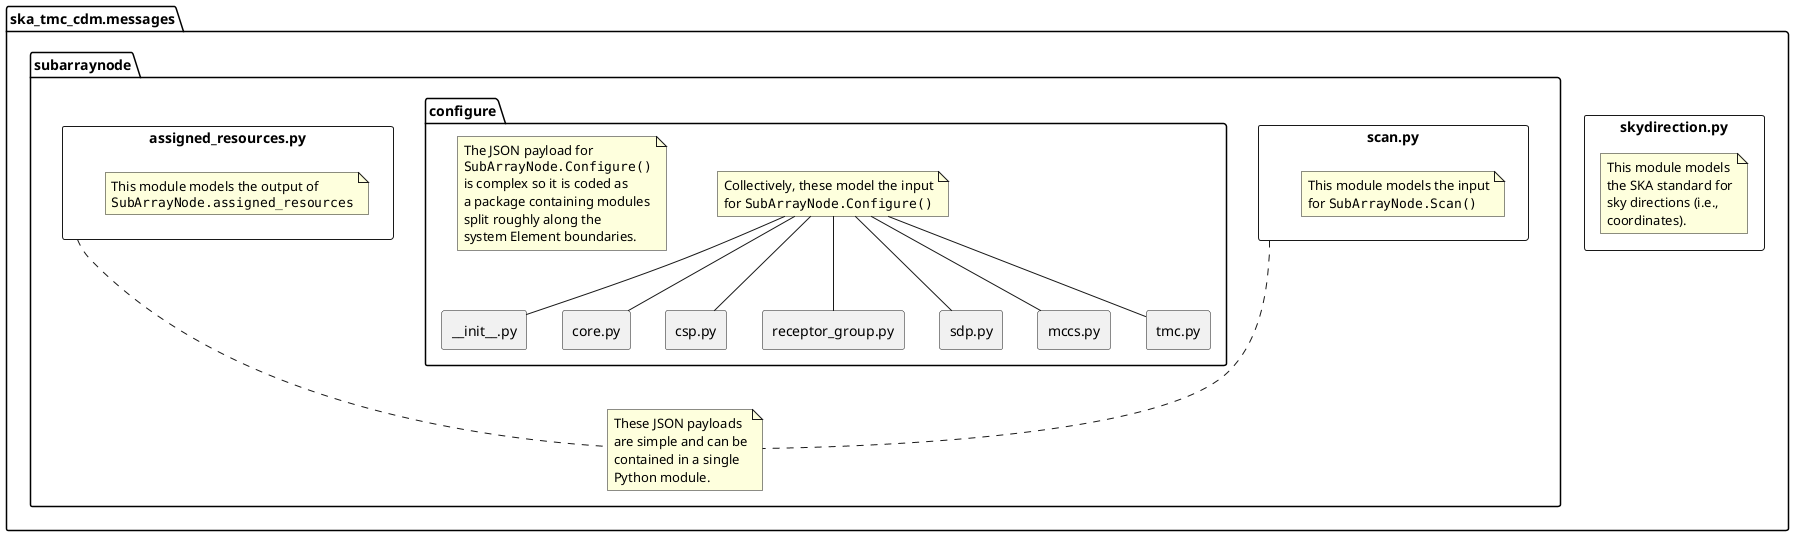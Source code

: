 @startuml
hide empty members

package "ska_tmc_cdm.messages" as messages {
    package skydirection.py as skydirection <<Rectangle>> {
        note as skydirection_note
            This module models
            the SKA standard for
            sky directions (i.e.,
            coordinates).
        end note
    }

    package subarraynode {

        package scan.py as scan <<Rectangle>> {
            note as scan_note
                This module models the input
                for ""SubArrayNode.Scan()""
            end note
        }

        package configure {
            package ~__init__.py as init <<Rectangle>> {
            }

            package core.py as core <<Rectangle>> {
            }

            package csp.py as csp <<Rectangle>> {
            }

            package receptor_group.py as receptor_group  <<Rectangle>> {
            }

            package sdp.py as sdp <<Rectangle>> {
            }

            package mccs.py as mccs <<Rectangle>> {
            }

            package tmc.py as tmc <<Rectangle>> {
            }

            note as N2
                Collectively, these model the input
                for ""SubArrayNode.Configure()""
            end note

            N2 -- init
            N2 -- core
            N2 -- csp
            N2 -- sdp
            N2 -- mccs
            N2 -- tmc
            N2 -- receptor_group

            note as complex_module_note
                The JSON payload for
                ""SubArrayNode.Configure()""
                is complex so it is coded as
                a package containing modules
                split roughly along the
                system Element boundaries.
            end note
        }

        package assigned_resources.py as assigned_resources <<Rectangle>> {
            note as assigned_resources_note
                This module models the output of
                ""SubArrayNode.assigned_resources""
            end note
        }

        note as simple_modules_note
            These JSON payloads
            are simple and can be
            contained in a single
            Python module.
        end note

        simple_modules_note .up.. assigned_resources
        simple_modules_note .up.. scan

    }

'    assigned_resources -down[hidden]- configure
'    configure -down[hidden]- scan
'    scan -up[hidden]- configure
}

@enduml
